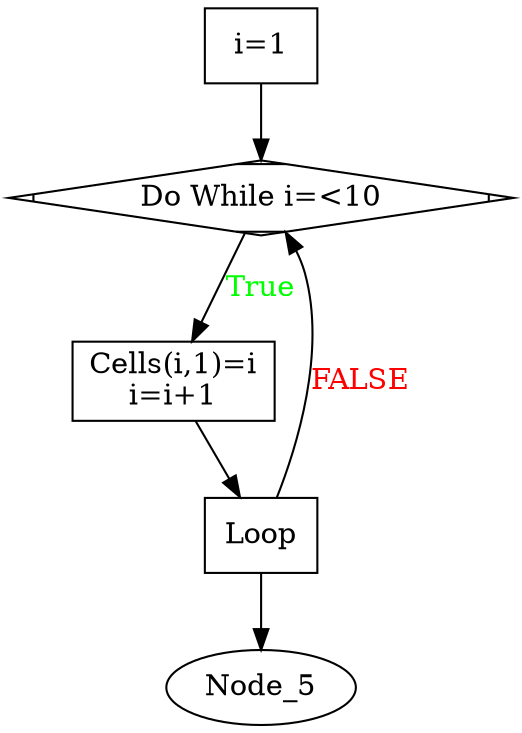 digraph G{
Node_1 [ label ="i=1",shape="box"];
Node_2 [ label ="Do While i=<10",shape="Mdiamond"];
Node_3 [ label ="Cells(i,1)=i\ni=i+1",shape="box"];
Node_4 [ label ="Loop",shape="box"];
Node_2 -> Node_3 [label="True",fontcolor="GREEN"];
Node_1 -> Node_2;
Node_4 -> Node_2 [label="FALSE",fontcolor="RED"];
Node_4 -> Node_5;
Node_3 -> Node_4;
}
